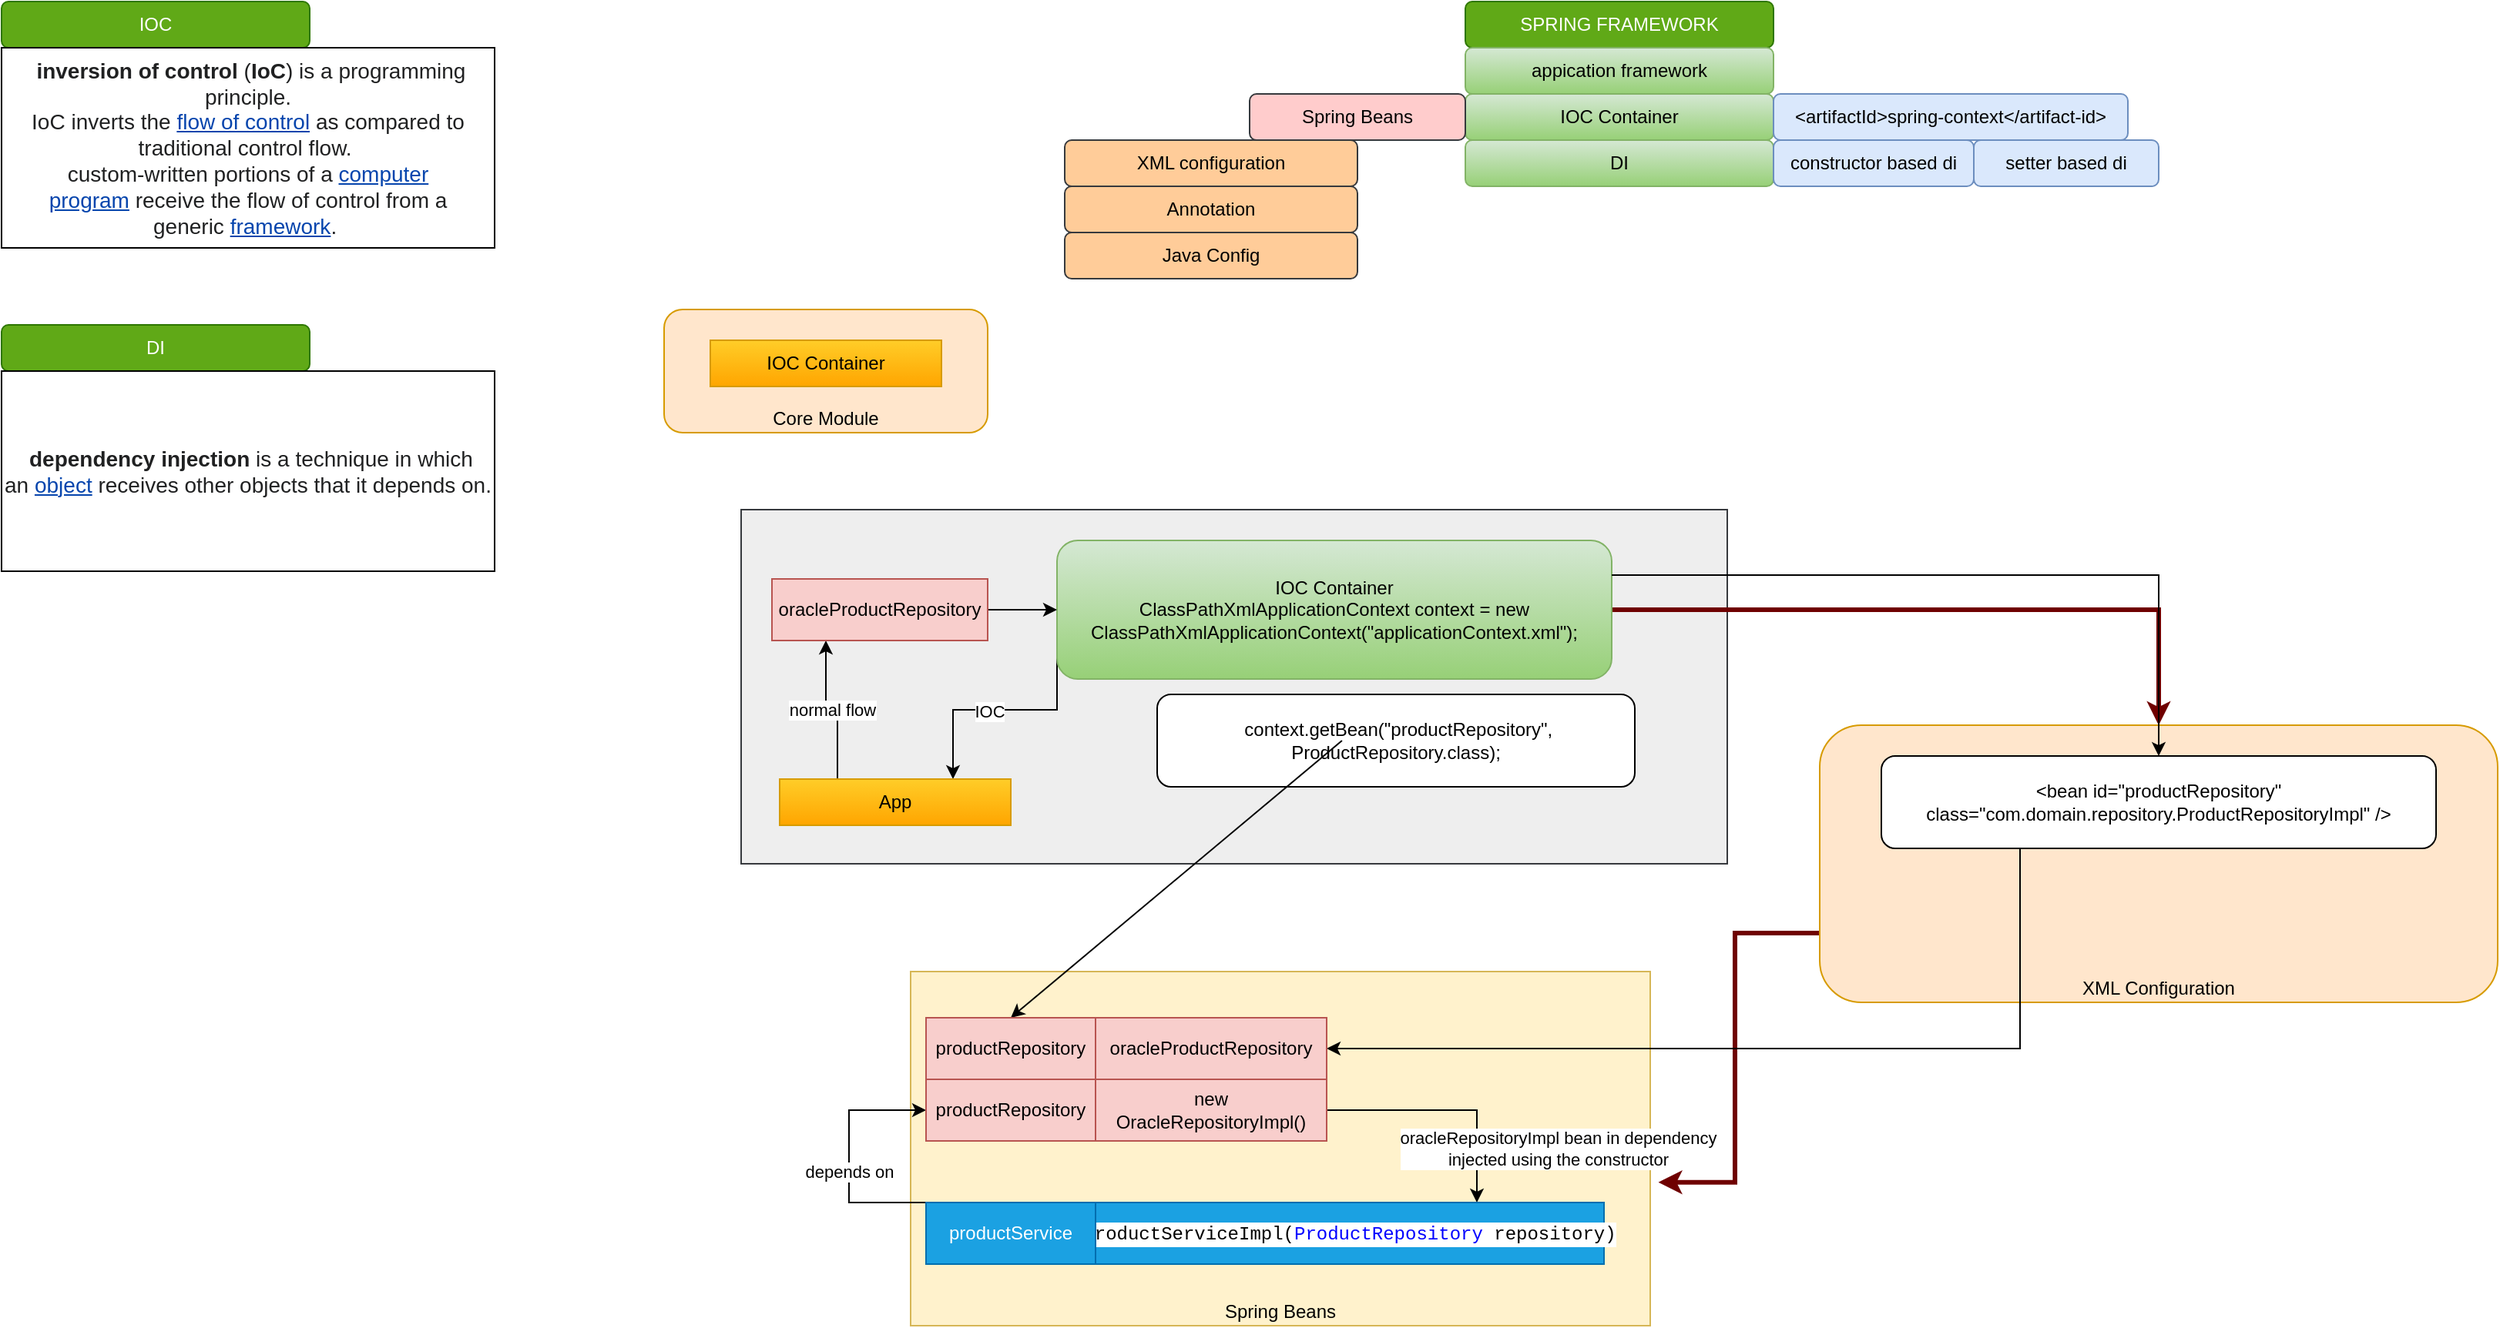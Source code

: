 <mxfile version="14.5.1" type="device"><diagram id="8gDDNi3ky16Sr8uJzAyY" name="IOC &amp; DI"><mxGraphModel dx="1888" dy="616" grid="1" gridSize="10" guides="1" tooltips="1" connect="1" arrows="1" fold="1" page="1" pageScale="1" pageWidth="850" pageHeight="1100" math="0" shadow="0"><root><mxCell id="0"/><mxCell id="1" parent="0"/><mxCell id="b3Y7_wizDRcXyE8OWq2Z-11" value="Spring Beans" style="rounded=0;whiteSpace=wrap;html=1;fillColor=#fff2cc;strokeColor=#d6b656;verticalAlign=bottom;" vertex="1" parent="1"><mxGeometry x="-30" y="670" width="480" height="230" as="geometry"/></mxCell><mxCell id="b3Y7_wizDRcXyE8OWq2Z-20" value="" style="rounded=0;whiteSpace=wrap;html=1;verticalAlign=bottom;fillColor=#eeeeee;strokeColor=#36393d;" vertex="1" parent="1"><mxGeometry x="-140" y="370" width="640" height="230" as="geometry"/></mxCell><mxCell id="b3Y7_wizDRcXyE8OWq2Z-13" style="edgeStyle=orthogonalEdgeStyle;rounded=0;orthogonalLoop=1;jettySize=auto;html=1;fillColor=#a20025;strokeColor=#6F0000;strokeWidth=3;" edge="1" parent="1" source="b3Y7_wizDRcXyE8OWq2Z-10" target="b3Y7_wizDRcXyE8OWq2Z-12"><mxGeometry relative="1" as="geometry"/></mxCell><mxCell id="b3Y7_wizDRcXyE8OWq2Z-34" style="edgeStyle=orthogonalEdgeStyle;rounded=0;orthogonalLoop=1;jettySize=auto;html=1;exitX=0;exitY=0.75;exitDx=0;exitDy=0;entryX=0.75;entryY=0;entryDx=0;entryDy=0;strokeWidth=1;" edge="1" parent="1" source="b3Y7_wizDRcXyE8OWq2Z-10" target="b3Y7_wizDRcXyE8OWq2Z-28"><mxGeometry relative="1" as="geometry"><Array as="points"><mxPoint x="65" y="500"/><mxPoint x="-2" y="500"/></Array></mxGeometry></mxCell><mxCell id="b3Y7_wizDRcXyE8OWq2Z-35" value="IOC" style="edgeLabel;html=1;align=center;verticalAlign=middle;resizable=0;points=[];" vertex="1" connectable="0" parent="b3Y7_wizDRcXyE8OWq2Z-34"><mxGeometry x="0.114" y="1" relative="1" as="geometry"><mxPoint as="offset"/></mxGeometry></mxCell><mxCell id="b3Y7_wizDRcXyE8OWq2Z-10" value="IOC Container&lt;br&gt;ClassPathXmlApplicationContext context = new ClassPathXmlApplicationContext(&quot;applicationContext.xml&quot;);" style="rounded=1;whiteSpace=wrap;html=1;fillColor=#d5e8d4;strokeColor=#82b366;gradientColor=#97d077;" vertex="1" parent="1"><mxGeometry x="65" y="390" width="360" height="90" as="geometry"/></mxCell><mxCell id="b3Y7_wizDRcXyE8OWq2Z-14" style="edgeStyle=orthogonalEdgeStyle;rounded=0;orthogonalLoop=1;jettySize=auto;html=1;exitX=0;exitY=0.75;exitDx=0;exitDy=0;entryX=1.011;entryY=0.595;entryDx=0;entryDy=0;entryPerimeter=0;fillColor=#a20025;strokeColor=#6F0000;strokeWidth=3;" edge="1" parent="1" source="b3Y7_wizDRcXyE8OWq2Z-12" target="b3Y7_wizDRcXyE8OWq2Z-11"><mxGeometry relative="1" as="geometry"/></mxCell><mxCell id="b3Y7_wizDRcXyE8OWq2Z-12" value="XML Configuration" style="rounded=1;whiteSpace=wrap;html=1;fillColor=#ffe6cc;strokeColor=#d79b00;verticalAlign=bottom;" vertex="1" parent="1"><mxGeometry x="560" y="510" width="440" height="180" as="geometry"/></mxCell><mxCell id="b3Y7_wizDRcXyE8OWq2Z-19" style="edgeStyle=orthogonalEdgeStyle;rounded=0;orthogonalLoop=1;jettySize=auto;html=1;exitX=0.25;exitY=1;exitDx=0;exitDy=0;strokeWidth=1;entryX=1;entryY=0.5;entryDx=0;entryDy=0;" edge="1" parent="1" source="b3Y7_wizDRcXyE8OWq2Z-15" target="b3Y7_wizDRcXyE8OWq2Z-21"><mxGeometry relative="1" as="geometry"/></mxCell><mxCell id="b3Y7_wizDRcXyE8OWq2Z-15" value="&amp;lt;bean id=&quot;productRepository&quot; class=&quot;com.domain.repository.ProductRepositoryImpl&quot; /&amp;gt;" style="rounded=1;whiteSpace=wrap;html=1;" vertex="1" parent="1"><mxGeometry x="600" y="530" width="360" height="60" as="geometry"/></mxCell><mxCell id="b3Y7_wizDRcXyE8OWq2Z-18" value="productRepository" style="rounded=0;whiteSpace=wrap;html=1;fillColor=#f8cecc;strokeColor=#b85450;" vertex="1" parent="1"><mxGeometry x="-20" y="700" width="110" height="40" as="geometry"/></mxCell><mxCell id="b3Y7_wizDRcXyE8OWq2Z-16" style="edgeStyle=orthogonalEdgeStyle;rounded=0;orthogonalLoop=1;jettySize=auto;html=1;exitX=1;exitY=0.25;exitDx=0;exitDy=0;" edge="1" parent="1" source="b3Y7_wizDRcXyE8OWq2Z-10" target="b3Y7_wizDRcXyE8OWq2Z-15"><mxGeometry relative="1" as="geometry"/></mxCell><mxCell id="b3Y7_wizDRcXyE8OWq2Z-7" value="Core Module" style="rounded=1;whiteSpace=wrap;html=1;fillColor=#ffe6cc;strokeColor=#d79b00;verticalAlign=bottom;" vertex="1" parent="1"><mxGeometry x="-190" y="240" width="210" height="80" as="geometry"/></mxCell><mxCell id="b3Y7_wizDRcXyE8OWq2Z-1" value="SPRING FRAMEWORK" style="rounded=1;whiteSpace=wrap;html=1;fillColor=#60a917;strokeColor=#2D7600;fontColor=#ffffff;" vertex="1" parent="1"><mxGeometry x="330" y="40" width="200" height="30" as="geometry"/></mxCell><mxCell id="b3Y7_wizDRcXyE8OWq2Z-3" value="appication framework" style="rounded=1;whiteSpace=wrap;html=1;fillColor=#d5e8d4;strokeColor=#82b366;gradientColor=#97d077;" vertex="1" parent="1"><mxGeometry x="330" y="70" width="200" height="30" as="geometry"/></mxCell><mxCell id="b3Y7_wizDRcXyE8OWq2Z-4" value="IOC Container" style="rounded=1;whiteSpace=wrap;html=1;fillColor=#d5e8d4;strokeColor=#82b366;gradientColor=#97d077;" vertex="1" parent="1"><mxGeometry x="330" y="100" width="200" height="30" as="geometry"/></mxCell><mxCell id="b3Y7_wizDRcXyE8OWq2Z-5" value="DI" style="rounded=1;whiteSpace=wrap;html=1;fillColor=#d5e8d4;strokeColor=#82b366;gradientColor=#97d077;" vertex="1" parent="1"><mxGeometry x="330" y="130" width="200" height="30" as="geometry"/></mxCell><mxCell id="b3Y7_wizDRcXyE8OWq2Z-6" value="IOC Container" style="rounded=0;whiteSpace=wrap;html=1;gradientColor=#ffa500;fillColor=#ffcd28;strokeColor=#d79b00;" vertex="1" parent="1"><mxGeometry x="-160" y="260" width="150" height="30" as="geometry"/></mxCell><mxCell id="b3Y7_wizDRcXyE8OWq2Z-8" value="&amp;lt;artifactId&amp;gt;spring-context&amp;lt;/artifact-id&amp;gt;" style="rounded=1;whiteSpace=wrap;html=1;fillColor=#dae8fc;strokeColor=#6c8ebf;" vertex="1" parent="1"><mxGeometry x="530" y="100" width="230" height="30" as="geometry"/></mxCell><mxCell id="b3Y7_wizDRcXyE8OWq2Z-9" value="Spring Beans" style="rounded=1;whiteSpace=wrap;html=1;fillColor=#ffcccc;strokeColor=#36393d;" vertex="1" parent="1"><mxGeometry x="190" y="100" width="140" height="30" as="geometry"/></mxCell><mxCell id="b3Y7_wizDRcXyE8OWq2Z-21" value="oracleProductRepository" style="rounded=0;whiteSpace=wrap;html=1;fillColor=#f8cecc;strokeColor=#b85450;" vertex="1" parent="1"><mxGeometry x="90" y="700" width="150" height="40" as="geometry"/></mxCell><mxCell id="b3Y7_wizDRcXyE8OWq2Z-24" value="&amp;nbsp;context.getBean(&quot;productRepository&quot;, ProductRepository.class);" style="rounded=1;whiteSpace=wrap;html=1;" vertex="1" parent="1"><mxGeometry x="130" y="490" width="310" height="60" as="geometry"/></mxCell><mxCell id="b3Y7_wizDRcXyE8OWq2Z-25" value="" style="endArrow=classic;html=1;strokeWidth=1;entryX=0.5;entryY=0;entryDx=0;entryDy=0;exitX=0.387;exitY=0.5;exitDx=0;exitDy=0;exitPerimeter=0;" edge="1" parent="1" source="b3Y7_wizDRcXyE8OWq2Z-24" target="b3Y7_wizDRcXyE8OWq2Z-18"><mxGeometry width="50" height="50" relative="1" as="geometry"><mxPoint x="240" y="560" as="sourcePoint"/><mxPoint x="290" y="510" as="targetPoint"/></mxGeometry></mxCell><mxCell id="b3Y7_wizDRcXyE8OWq2Z-26" value="productRepository" style="rounded=0;whiteSpace=wrap;html=1;fillColor=#f8cecc;strokeColor=#b85450;" vertex="1" parent="1"><mxGeometry x="-20" y="740" width="110" height="40" as="geometry"/></mxCell><mxCell id="b3Y7_wizDRcXyE8OWq2Z-67" style="edgeStyle=orthogonalEdgeStyle;rounded=0;orthogonalLoop=1;jettySize=auto;html=1;entryX=0.75;entryY=0;entryDx=0;entryDy=0;strokeWidth=1;" edge="1" parent="1" source="b3Y7_wizDRcXyE8OWq2Z-27" target="b3Y7_wizDRcXyE8OWq2Z-46"><mxGeometry relative="1" as="geometry"><Array as="points"><mxPoint x="338" y="760"/></Array></mxGeometry></mxCell><mxCell id="b3Y7_wizDRcXyE8OWq2Z-68" value="oracleRepositoryImpl bean in dependency&lt;br&gt;injected using the constructor" style="edgeLabel;html=1;align=center;verticalAlign=middle;resizable=0;points=[];" vertex="1" connectable="0" parent="b3Y7_wizDRcXyE8OWq2Z-67"><mxGeometry x="-0.013" relative="1" as="geometry"><mxPoint x="72" y="25" as="offset"/></mxGeometry></mxCell><mxCell id="b3Y7_wizDRcXyE8OWq2Z-27" value="new OracleRepositoryImpl()" style="rounded=0;whiteSpace=wrap;html=1;fillColor=#f8cecc;strokeColor=#b85450;" vertex="1" parent="1"><mxGeometry x="90" y="740" width="150" height="40" as="geometry"/></mxCell><mxCell id="b3Y7_wizDRcXyE8OWq2Z-32" value="normal flow" style="edgeStyle=orthogonalEdgeStyle;rounded=0;orthogonalLoop=1;jettySize=auto;html=1;exitX=0.25;exitY=0;exitDx=0;exitDy=0;entryX=0.25;entryY=1;entryDx=0;entryDy=0;strokeWidth=1;" edge="1" parent="1" source="b3Y7_wizDRcXyE8OWq2Z-28" target="b3Y7_wizDRcXyE8OWq2Z-30"><mxGeometry relative="1" as="geometry"/></mxCell><mxCell id="b3Y7_wizDRcXyE8OWq2Z-28" value="App" style="rounded=0;whiteSpace=wrap;html=1;gradientColor=#ffa500;fillColor=#ffcd28;strokeColor=#d79b00;" vertex="1" parent="1"><mxGeometry x="-115" y="545" width="150" height="30" as="geometry"/></mxCell><mxCell id="b3Y7_wizDRcXyE8OWq2Z-33" style="edgeStyle=orthogonalEdgeStyle;rounded=0;orthogonalLoop=1;jettySize=auto;html=1;entryX=0;entryY=0.5;entryDx=0;entryDy=0;strokeWidth=1;" edge="1" parent="1" source="b3Y7_wizDRcXyE8OWq2Z-30" target="b3Y7_wizDRcXyE8OWq2Z-10"><mxGeometry relative="1" as="geometry"/></mxCell><mxCell id="b3Y7_wizDRcXyE8OWq2Z-30" value="oracleProductRepository" style="rounded=0;whiteSpace=wrap;html=1;fillColor=#f8cecc;strokeColor=#b85450;" vertex="1" parent="1"><mxGeometry x="-120" y="415" width="140" height="40" as="geometry"/></mxCell><mxCell id="b3Y7_wizDRcXyE8OWq2Z-36" value="XML configuration" style="rounded=1;whiteSpace=wrap;html=1;fillColor=#ffcc99;strokeColor=#36393d;" vertex="1" parent="1"><mxGeometry x="70" y="130" width="190" height="30" as="geometry"/></mxCell><mxCell id="b3Y7_wizDRcXyE8OWq2Z-37" value="Annotation" style="rounded=1;whiteSpace=wrap;html=1;fillColor=#ffcc99;strokeColor=#36393d;" vertex="1" parent="1"><mxGeometry x="70" y="160" width="190" height="30" as="geometry"/></mxCell><mxCell id="b3Y7_wizDRcXyE8OWq2Z-38" value="Java Config" style="rounded=1;whiteSpace=wrap;html=1;fillColor=#ffcc99;strokeColor=#36393d;" vertex="1" parent="1"><mxGeometry x="70" y="190" width="190" height="30" as="geometry"/></mxCell><mxCell id="b3Y7_wizDRcXyE8OWq2Z-39" value="IOC" style="rounded=1;whiteSpace=wrap;html=1;fillColor=#60a917;strokeColor=#2D7600;fontColor=#ffffff;" vertex="1" parent="1"><mxGeometry x="-620" y="40" width="200" height="30" as="geometry"/></mxCell><mxCell id="b3Y7_wizDRcXyE8OWq2Z-40" value="&lt;span style=&quot;color: rgb(32 , 33 , 34) ; font-family: sans-serif ; font-size: 14px ; background-color: rgb(255 , 255 , 255)&quot;&gt;&amp;nbsp;&lt;/span&gt;&lt;b style=&quot;color: rgb(32 , 33 , 34) ; font-family: sans-serif ; font-size: 14px ; background-color: rgb(255 , 255 , 255)&quot;&gt;inversion of control&lt;/b&gt;&lt;span style=&quot;color: rgb(32 , 33 , 34) ; font-family: sans-serif ; font-size: 14px ; background-color: rgb(255 , 255 , 255)&quot;&gt;&amp;nbsp;(&lt;/span&gt;&lt;b style=&quot;color: rgb(32 , 33 , 34) ; font-family: sans-serif ; font-size: 14px ; background-color: rgb(255 , 255 , 255)&quot;&gt;IoC&lt;/b&gt;&lt;span style=&quot;color: rgb(32 , 33 , 34) ; font-family: sans-serif ; font-size: 14px ; background-color: rgb(255 , 255 , 255)&quot;&gt;) is a programming principle.&lt;br&gt;&lt;/span&gt;&lt;span style=&quot;color: rgb(32 , 33 , 34) ; font-family: sans-serif ; font-size: 14px ; background-color: rgb(255 , 255 , 255)&quot;&gt;IoC inverts the&amp;nbsp;&lt;/span&gt;&lt;a href=&quot;https://en.wikipedia.org/wiki/Control_flow&quot; title=&quot;Control flow&quot; style=&quot;color: rgb(6 , 69 , 173) ; background: none rgb(255 , 255 , 255) ; font-family: sans-serif ; font-size: 14px&quot;&gt;flow of control&lt;/a&gt;&lt;span style=&quot;color: rgb(32 , 33 , 34) ; font-family: sans-serif ; font-size: 14px ; background-color: rgb(255 , 255 , 255)&quot;&gt;&amp;nbsp;as compared to traditional control flow.&amp;nbsp;&lt;br&gt;&lt;/span&gt;&lt;span style=&quot;color: rgb(32 , 33 , 34) ; font-family: sans-serif ; font-size: 14px ; background-color: rgb(255 , 255 , 255)&quot;&gt;custom-written portions of a&amp;nbsp;&lt;/span&gt;&lt;a href=&quot;https://en.wikipedia.org/wiki/Computer_program&quot; title=&quot;Event-driven programming&quot; style=&quot;color: rgb(6 , 69 , 173) ; background: none rgb(255 , 255 , 255) ; font-family: sans-serif ; font-size: 14px&quot;&gt;computer program&lt;/a&gt;&lt;span style=&quot;color: rgb(32 , 33 , 34) ; font-family: sans-serif ; font-size: 14px ; background-color: rgb(255 , 255 , 255)&quot;&gt;&amp;nbsp;receive the flow of control from a generic&amp;nbsp;&lt;/span&gt;&lt;a href=&quot;https://en.wikipedia.org/wiki/Software_framework&quot; title=&quot;&quot; style=&quot;color: rgb(6 , 69 , 173) ; background: none rgb(255 , 255 , 255) ; font-family: sans-serif ; font-size: 14px&quot;&gt;framework&lt;/a&gt;&lt;span style=&quot;color: rgb(32 , 33 , 34) ; font-family: sans-serif ; font-size: 14px ; background-color: rgb(255 , 255 , 255)&quot;&gt;.&amp;nbsp;&lt;/span&gt;&lt;span style=&quot;color: rgb(32 , 33 , 34) ; font-family: sans-serif ; font-size: 14px ; background-color: rgb(255 , 255 , 255)&quot;&gt;&lt;br&gt;&lt;/span&gt;" style="rounded=0;whiteSpace=wrap;html=1;" vertex="1" parent="1"><mxGeometry x="-620" y="70" width="320" height="130" as="geometry"/></mxCell><mxCell id="b3Y7_wizDRcXyE8OWq2Z-43" value="depends on" style="edgeStyle=orthogonalEdgeStyle;rounded=0;orthogonalLoop=1;jettySize=auto;html=1;entryX=0;entryY=0.5;entryDx=0;entryDy=0;strokeWidth=1;exitX=0;exitY=0.5;exitDx=0;exitDy=0;" edge="1" parent="1" source="b3Y7_wizDRcXyE8OWq2Z-52" target="b3Y7_wizDRcXyE8OWq2Z-26"><mxGeometry relative="1" as="geometry"><mxPoint x="-20" y="800" as="sourcePoint"/><Array as="points"><mxPoint x="-70" y="820"/><mxPoint x="-70" y="760"/></Array><mxPoint as="offset"/></mxGeometry></mxCell><mxCell id="b3Y7_wizDRcXyE8OWq2Z-46" value="&lt;div style=&quot;color: rgb(0 , 0 , 0) ; background-color: rgb(255 , 255 , 255) ; font-family: &amp;#34;consolas&amp;#34; , &amp;#34;courier new&amp;#34; , monospace ; line-height: 16px&quot;&gt;ProductServiceImpl(&lt;span style=&quot;color: #0000ff&quot;&gt;ProductRepository&lt;/span&gt;&amp;nbsp;repository)&lt;/div&gt;" style="rounded=0;whiteSpace=wrap;html=1;fillColor=#1ba1e2;strokeColor=#006EAF;fontColor=#ffffff;" vertex="1" parent="1"><mxGeometry x="90" y="820" width="330" height="40" as="geometry"/></mxCell><mxCell id="b3Y7_wizDRcXyE8OWq2Z-47" value="productRepository" style="rounded=0;whiteSpace=wrap;html=1;fillColor=#f8cecc;strokeColor=#b85450;" vertex="1" parent="1"><mxGeometry x="-20" y="700" width="110" height="40" as="geometry"/></mxCell><mxCell id="b3Y7_wizDRcXyE8OWq2Z-48" value="oracleProductRepository" style="rounded=0;whiteSpace=wrap;html=1;fillColor=#f8cecc;strokeColor=#b85450;" vertex="1" parent="1"><mxGeometry x="90" y="700" width="150" height="40" as="geometry"/></mxCell><mxCell id="b3Y7_wizDRcXyE8OWq2Z-49" value="productRepository" style="rounded=0;whiteSpace=wrap;html=1;fillColor=#f8cecc;strokeColor=#b85450;" vertex="1" parent="1"><mxGeometry x="-20" y="700" width="110" height="40" as="geometry"/></mxCell><mxCell id="b3Y7_wizDRcXyE8OWq2Z-50" value="oracleProductRepository" style="rounded=0;whiteSpace=wrap;html=1;fillColor=#f8cecc;strokeColor=#b85450;" vertex="1" parent="1"><mxGeometry x="90" y="700" width="150" height="40" as="geometry"/></mxCell><mxCell id="b3Y7_wizDRcXyE8OWq2Z-52" value="productService" style="rounded=0;whiteSpace=wrap;html=1;fillColor=#1ba1e2;strokeColor=#006EAF;fontColor=#ffffff;" vertex="1" parent="1"><mxGeometry x="-20" y="820" width="110" height="40" as="geometry"/></mxCell><mxCell id="b3Y7_wizDRcXyE8OWq2Z-53" value="productRepository" style="rounded=0;whiteSpace=wrap;html=1;fillColor=#f8cecc;strokeColor=#b85450;" vertex="1" parent="1"><mxGeometry x="-20" y="700" width="110" height="40" as="geometry"/></mxCell><mxCell id="b3Y7_wizDRcXyE8OWq2Z-54" value="productRepository" style="rounded=0;whiteSpace=wrap;html=1;fillColor=#f8cecc;strokeColor=#b85450;" vertex="1" parent="1"><mxGeometry x="-20" y="740" width="110" height="40" as="geometry"/></mxCell><mxCell id="b3Y7_wizDRcXyE8OWq2Z-55" value="productRepository" style="rounded=0;whiteSpace=wrap;html=1;fillColor=#f8cecc;strokeColor=#b85450;" vertex="1" parent="1"><mxGeometry x="-20" y="700" width="110" height="40" as="geometry"/></mxCell><mxCell id="b3Y7_wizDRcXyE8OWq2Z-56" value="productRepository" style="rounded=0;whiteSpace=wrap;html=1;fillColor=#f8cecc;strokeColor=#b85450;" vertex="1" parent="1"><mxGeometry x="-20" y="740" width="110" height="40" as="geometry"/></mxCell><mxCell id="b3Y7_wizDRcXyE8OWq2Z-57" value="productRepository" style="rounded=0;whiteSpace=wrap;html=1;fillColor=#f8cecc;strokeColor=#b85450;" vertex="1" parent="1"><mxGeometry x="-20" y="700" width="110" height="40" as="geometry"/></mxCell><mxCell id="b3Y7_wizDRcXyE8OWq2Z-58" value="productRepository" style="rounded=0;whiteSpace=wrap;html=1;fillColor=#f8cecc;strokeColor=#b85450;" vertex="1" parent="1"><mxGeometry x="-20" y="740" width="110" height="40" as="geometry"/></mxCell><mxCell id="b3Y7_wizDRcXyE8OWq2Z-59" value="productRepository" style="rounded=0;whiteSpace=wrap;html=1;fillColor=#f8cecc;strokeColor=#b85450;" vertex="1" parent="1"><mxGeometry x="-20" y="700" width="110" height="40" as="geometry"/></mxCell><mxCell id="b3Y7_wizDRcXyE8OWq2Z-60" value="productRepository" style="rounded=0;whiteSpace=wrap;html=1;fillColor=#f8cecc;strokeColor=#b85450;" vertex="1" parent="1"><mxGeometry x="-20" y="740" width="110" height="40" as="geometry"/></mxCell><mxCell id="b3Y7_wizDRcXyE8OWq2Z-61" value="productRepository" style="rounded=0;whiteSpace=wrap;html=1;fillColor=#f8cecc;strokeColor=#b85450;" vertex="1" parent="1"><mxGeometry x="-20" y="700" width="110" height="40" as="geometry"/></mxCell><mxCell id="b3Y7_wizDRcXyE8OWq2Z-62" value="productRepository" style="rounded=0;whiteSpace=wrap;html=1;fillColor=#f8cecc;strokeColor=#b85450;" vertex="1" parent="1"><mxGeometry x="-20" y="740" width="110" height="40" as="geometry"/></mxCell><mxCell id="b3Y7_wizDRcXyE8OWq2Z-63" value="productRepository" style="rounded=0;whiteSpace=wrap;html=1;fillColor=#f8cecc;strokeColor=#b85450;" vertex="1" parent="1"><mxGeometry x="-20" y="700" width="110" height="40" as="geometry"/></mxCell><mxCell id="b3Y7_wizDRcXyE8OWq2Z-64" value="productRepository" style="rounded=0;whiteSpace=wrap;html=1;fillColor=#f8cecc;strokeColor=#b85450;" vertex="1" parent="1"><mxGeometry x="-20" y="700" width="110" height="40" as="geometry"/></mxCell><mxCell id="b3Y7_wizDRcXyE8OWq2Z-65" value="productRepository" style="rounded=0;whiteSpace=wrap;html=1;fillColor=#f8cecc;strokeColor=#b85450;" vertex="1" parent="1"><mxGeometry x="-20" y="700" width="110" height="40" as="geometry"/></mxCell><mxCell id="b3Y7_wizDRcXyE8OWq2Z-66" value="productRepository" style="rounded=0;whiteSpace=wrap;html=1;fillColor=#f8cecc;strokeColor=#b85450;" vertex="1" parent="1"><mxGeometry x="-20" y="700" width="110" height="40" as="geometry"/></mxCell><mxCell id="b3Y7_wizDRcXyE8OWq2Z-69" value="DI" style="rounded=1;whiteSpace=wrap;html=1;fillColor=#60a917;strokeColor=#2D7600;fontColor=#ffffff;" vertex="1" parent="1"><mxGeometry x="-620" y="250" width="200" height="30" as="geometry"/></mxCell><mxCell id="b3Y7_wizDRcXyE8OWq2Z-70" value="&lt;span style=&quot;color: rgb(32 , 33 , 34) ; font-family: sans-serif ; font-size: 14px ; background-color: rgb(255 , 255 , 255)&quot;&gt;&amp;nbsp;&lt;/span&gt;&lt;b style=&quot;color: rgb(32 , 33 , 34) ; font-family: sans-serif ; font-size: 14px ; background-color: rgb(255 , 255 , 255)&quot;&gt;dependency injection&lt;/b&gt;&lt;span style=&quot;color: rgb(32 , 33 , 34) ; font-family: sans-serif ; font-size: 14px ; background-color: rgb(255 , 255 , 255)&quot;&gt;&amp;nbsp;is a technique in which an&amp;nbsp;&lt;/span&gt;&lt;a href=&quot;https://en.wikipedia.org/wiki/Object_(computer_science)&quot; title=&quot;Object (computer science)&quot; style=&quot;color: rgb(6 , 69 , 173) ; background: none rgb(255 , 255 , 255) ; font-family: sans-serif ; font-size: 14px&quot;&gt;object&lt;/a&gt;&lt;span style=&quot;color: rgb(32 , 33 , 34) ; font-family: sans-serif ; font-size: 14px ; background-color: rgb(255 , 255 , 255)&quot;&gt;&amp;nbsp;receives other objects that it depends on.&lt;/span&gt;&lt;span style=&quot;color: rgb(32 , 33 , 34) ; font-family: sans-serif ; font-size: 14px ; background-color: rgb(255 , 255 , 255)&quot;&gt;&lt;br&gt;&lt;/span&gt;" style="rounded=0;whiteSpace=wrap;html=1;" vertex="1" parent="1"><mxGeometry x="-620" y="280" width="320" height="130" as="geometry"/></mxCell><mxCell id="b3Y7_wizDRcXyE8OWq2Z-71" value="constructor based di" style="rounded=1;whiteSpace=wrap;html=1;fillColor=#dae8fc;strokeColor=#6c8ebf;" vertex="1" parent="1"><mxGeometry x="530" y="130" width="130" height="30" as="geometry"/></mxCell><mxCell id="b3Y7_wizDRcXyE8OWq2Z-72" value="setter based di" style="rounded=1;whiteSpace=wrap;html=1;fillColor=#dae8fc;strokeColor=#6c8ebf;" vertex="1" parent="1"><mxGeometry x="660" y="130" width="120" height="30" as="geometry"/></mxCell></root></mxGraphModel></diagram></mxfile>
